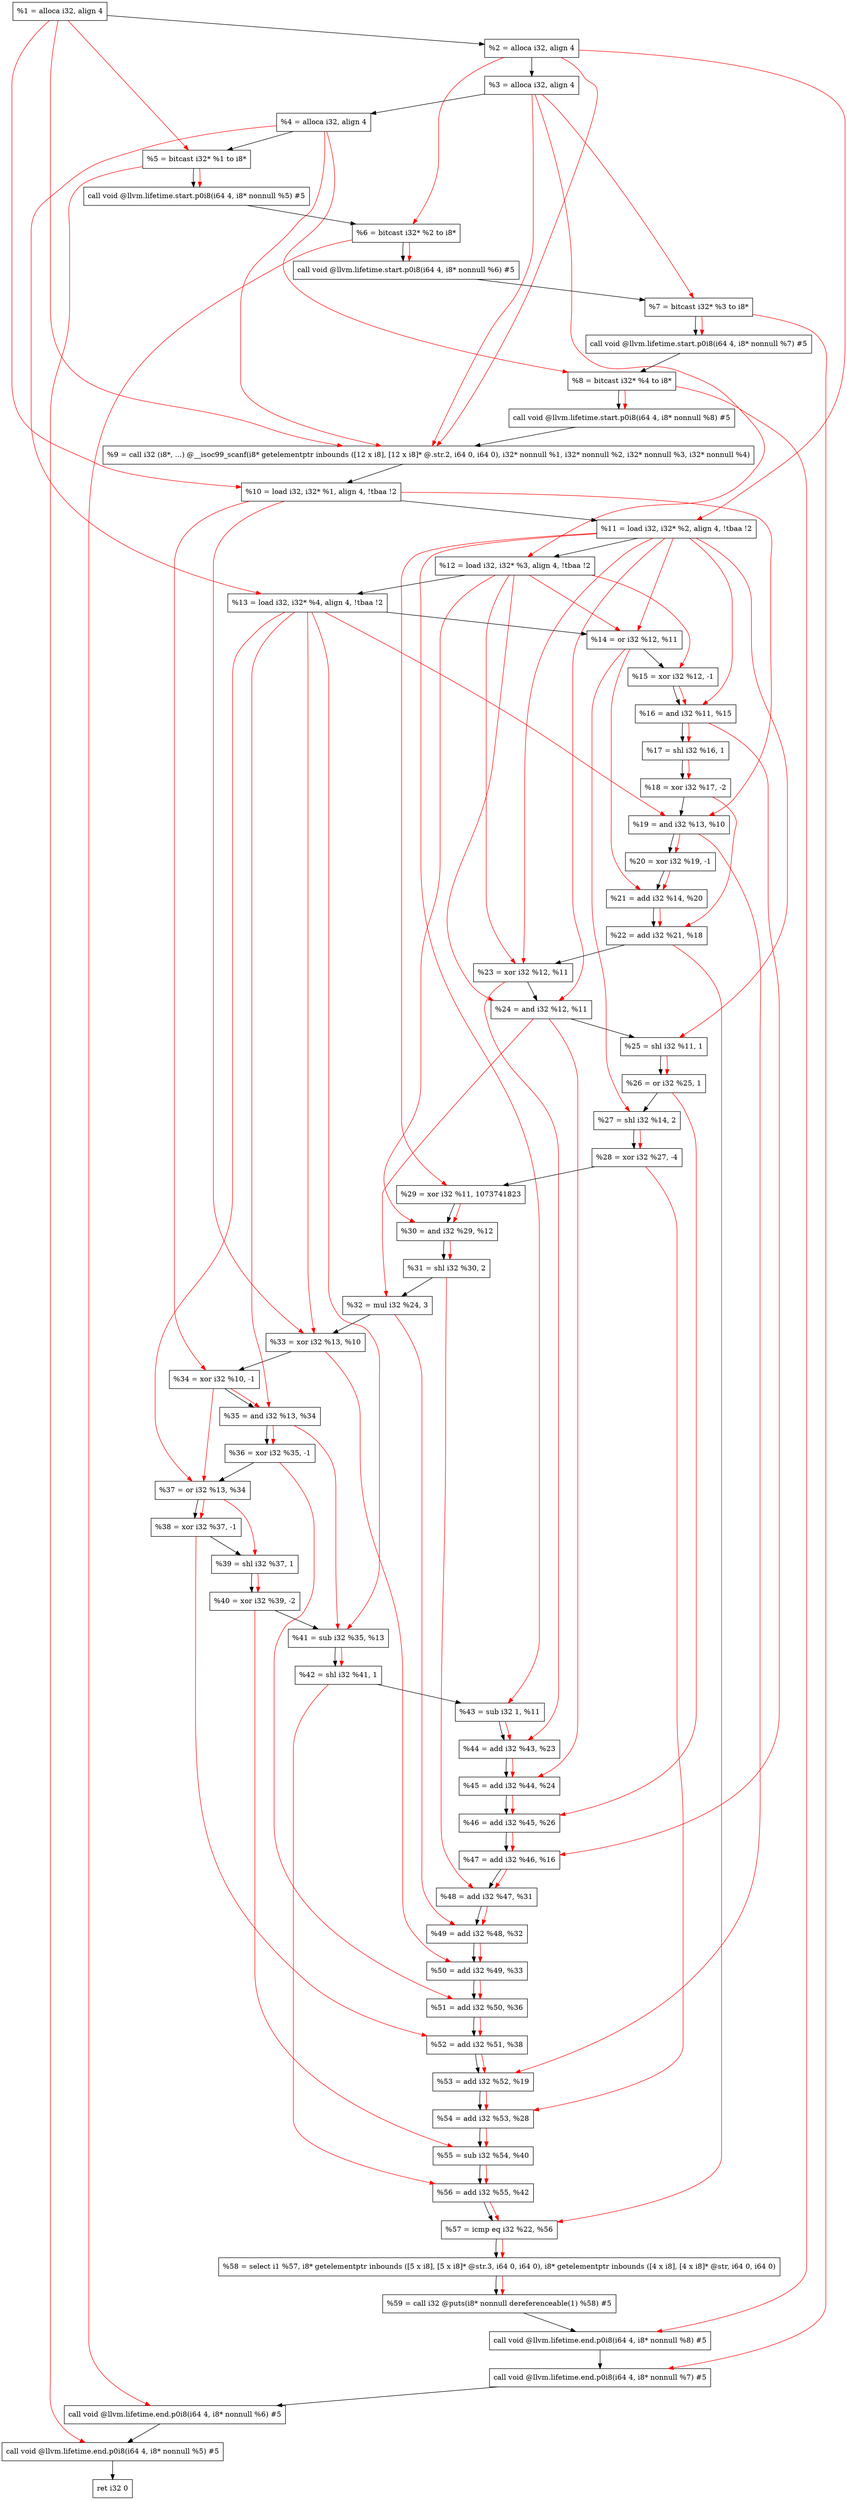 digraph "DFG for'main' function" {
	Node0x613ea8[shape=record, label="  %1 = alloca i32, align 4"];
	Node0x613f28[shape=record, label="  %2 = alloca i32, align 4"];
	Node0x613fb8[shape=record, label="  %3 = alloca i32, align 4"];
	Node0x614018[shape=record, label="  %4 = alloca i32, align 4"];
	Node0x6140c8[shape=record, label="  %5 = bitcast i32* %1 to i8*"];
	Node0x6144f8[shape=record, label="  call void @llvm.lifetime.start.p0i8(i64 4, i8* nonnull %5) #5"];
	Node0x6145d8[shape=record, label="  %6 = bitcast i32* %2 to i8*"];
	Node0x6146d8[shape=record, label="  call void @llvm.lifetime.start.p0i8(i64 4, i8* nonnull %6) #5"];
	Node0x614798[shape=record, label="  %7 = bitcast i32* %3 to i8*"];
	Node0x614848[shape=record, label="  call void @llvm.lifetime.start.p0i8(i64 4, i8* nonnull %7) #5"];
	Node0x614908[shape=record, label="  %8 = bitcast i32* %4 to i8*"];
	Node0x6149b8[shape=record, label="  call void @llvm.lifetime.start.p0i8(i64 4, i8* nonnull %8) #5"];
	Node0x60ec10[shape=record, label="  %9 = call i32 (i8*, ...) @__isoc99_scanf(i8* getelementptr inbounds ([12 x i8], [12 x i8]* @.str.2, i64 0, i64 0), i32* nonnull %1, i32* nonnull %2, i32* nonnull %3, i32* nonnull %4)"];
	Node0x614bb8[shape=record, label="  %10 = load i32, i32* %1, align 4, !tbaa !2"];
	Node0x615b28[shape=record, label="  %11 = load i32, i32* %2, align 4, !tbaa !2"];
	Node0x616198[shape=record, label="  %12 = load i32, i32* %3, align 4, !tbaa !2"];
	Node0x6161f8[shape=record, label="  %13 = load i32, i32* %4, align 4, !tbaa !2"];
	Node0x616270[shape=record, label="  %14 = or i32 %12, %11"];
	Node0x6162e0[shape=record, label="  %15 = xor i32 %12, -1"];
	Node0x616350[shape=record, label="  %16 = and i32 %11, %15"];
	Node0x6163c0[shape=record, label="  %17 = shl i32 %16, 1"];
	Node0x616430[shape=record, label="  %18 = xor i32 %17, -2"];
	Node0x6164a0[shape=record, label="  %19 = and i32 %13, %10"];
	Node0x616510[shape=record, label="  %20 = xor i32 %19, -1"];
	Node0x616580[shape=record, label="  %21 = add i32 %14, %20"];
	Node0x6165f0[shape=record, label="  %22 = add i32 %21, %18"];
	Node0x616660[shape=record, label="  %23 = xor i32 %12, %11"];
	Node0x6166d0[shape=record, label="  %24 = and i32 %12, %11"];
	Node0x616740[shape=record, label="  %25 = shl i32 %11, 1"];
	Node0x6167b0[shape=record, label="  %26 = or i32 %25, 1"];
	Node0x616820[shape=record, label="  %27 = shl i32 %14, 2"];
	Node0x616890[shape=record, label="  %28 = xor i32 %27, -4"];
	Node0x616900[shape=record, label="  %29 = xor i32 %11, 1073741823"];
	Node0x616970[shape=record, label="  %30 = and i32 %29, %12"];
	Node0x6169e0[shape=record, label="  %31 = shl i32 %30, 2"];
	Node0x616a50[shape=record, label="  %32 = mul i32 %24, 3"];
	Node0x616ac0[shape=record, label="  %33 = xor i32 %13, %10"];
	Node0x616b30[shape=record, label="  %34 = xor i32 %10, -1"];
	Node0x616ba0[shape=record, label="  %35 = and i32 %13, %34"];
	Node0x616c10[shape=record, label="  %36 = xor i32 %35, -1"];
	Node0x616c80[shape=record, label="  %37 = or i32 %13, %34"];
	Node0x616cf0[shape=record, label="  %38 = xor i32 %37, -1"];
	Node0x616d60[shape=record, label="  %39 = shl i32 %37, 1"];
	Node0x616dd0[shape=record, label="  %40 = xor i32 %39, -2"];
	Node0x616e40[shape=record, label="  %41 = sub i32 %35, %13"];
	Node0x616eb0[shape=record, label="  %42 = shl i32 %41, 1"];
	Node0x616f20[shape=record, label="  %43 = sub i32 1, %11"];
	Node0x616f90[shape=record, label="  %44 = add i32 %43, %23"];
	Node0x617000[shape=record, label="  %45 = add i32 %44, %24"];
	Node0x617070[shape=record, label="  %46 = add i32 %45, %26"];
	Node0x6170e0[shape=record, label="  %47 = add i32 %46, %16"];
	Node0x617150[shape=record, label="  %48 = add i32 %47, %31"];
	Node0x6171c0[shape=record, label="  %49 = add i32 %48, %32"];
	Node0x617230[shape=record, label="  %50 = add i32 %49, %33"];
	Node0x6172a0[shape=record, label="  %51 = add i32 %50, %36"];
	Node0x617310[shape=record, label="  %52 = add i32 %51, %38"];
	Node0x617380[shape=record, label="  %53 = add i32 %52, %19"];
	Node0x6173f0[shape=record, label="  %54 = add i32 %53, %28"];
	Node0x617460[shape=record, label="  %55 = sub i32 %54, %40"];
	Node0x6174d0[shape=record, label="  %56 = add i32 %55, %42"];
	Node0x617540[shape=record, label="  %57 = icmp eq i32 %22, %56"];
	Node0x5b38b8[shape=record, label="  %58 = select i1 %57, i8* getelementptr inbounds ([5 x i8], [5 x i8]* @str.3, i64 0, i64 0), i8* getelementptr inbounds ([4 x i8], [4 x i8]* @str, i64 0, i64 0)"];
	Node0x6175d0[shape=record, label="  %59 = call i32 @puts(i8* nonnull dereferenceable(1) %58) #5"];
	Node0x617878[shape=record, label="  call void @llvm.lifetime.end.p0i8(i64 4, i8* nonnull %8) #5"];
	Node0x6179d8[shape=record, label="  call void @llvm.lifetime.end.p0i8(i64 4, i8* nonnull %7) #5"];
	Node0x617ae8[shape=record, label="  call void @llvm.lifetime.end.p0i8(i64 4, i8* nonnull %6) #5"];
	Node0x617bf8[shape=record, label="  call void @llvm.lifetime.end.p0i8(i64 4, i8* nonnull %5) #5"];
	Node0x617cb8[shape=record, label="  ret i32 0"];
	Node0x613ea8 -> Node0x613f28;
	Node0x613f28 -> Node0x613fb8;
	Node0x613fb8 -> Node0x614018;
	Node0x614018 -> Node0x6140c8;
	Node0x6140c8 -> Node0x6144f8;
	Node0x6144f8 -> Node0x6145d8;
	Node0x6145d8 -> Node0x6146d8;
	Node0x6146d8 -> Node0x614798;
	Node0x614798 -> Node0x614848;
	Node0x614848 -> Node0x614908;
	Node0x614908 -> Node0x6149b8;
	Node0x6149b8 -> Node0x60ec10;
	Node0x60ec10 -> Node0x614bb8;
	Node0x614bb8 -> Node0x615b28;
	Node0x615b28 -> Node0x616198;
	Node0x616198 -> Node0x6161f8;
	Node0x6161f8 -> Node0x616270;
	Node0x616270 -> Node0x6162e0;
	Node0x6162e0 -> Node0x616350;
	Node0x616350 -> Node0x6163c0;
	Node0x6163c0 -> Node0x616430;
	Node0x616430 -> Node0x6164a0;
	Node0x6164a0 -> Node0x616510;
	Node0x616510 -> Node0x616580;
	Node0x616580 -> Node0x6165f0;
	Node0x6165f0 -> Node0x616660;
	Node0x616660 -> Node0x6166d0;
	Node0x6166d0 -> Node0x616740;
	Node0x616740 -> Node0x6167b0;
	Node0x6167b0 -> Node0x616820;
	Node0x616820 -> Node0x616890;
	Node0x616890 -> Node0x616900;
	Node0x616900 -> Node0x616970;
	Node0x616970 -> Node0x6169e0;
	Node0x6169e0 -> Node0x616a50;
	Node0x616a50 -> Node0x616ac0;
	Node0x616ac0 -> Node0x616b30;
	Node0x616b30 -> Node0x616ba0;
	Node0x616ba0 -> Node0x616c10;
	Node0x616c10 -> Node0x616c80;
	Node0x616c80 -> Node0x616cf0;
	Node0x616cf0 -> Node0x616d60;
	Node0x616d60 -> Node0x616dd0;
	Node0x616dd0 -> Node0x616e40;
	Node0x616e40 -> Node0x616eb0;
	Node0x616eb0 -> Node0x616f20;
	Node0x616f20 -> Node0x616f90;
	Node0x616f90 -> Node0x617000;
	Node0x617000 -> Node0x617070;
	Node0x617070 -> Node0x6170e0;
	Node0x6170e0 -> Node0x617150;
	Node0x617150 -> Node0x6171c0;
	Node0x6171c0 -> Node0x617230;
	Node0x617230 -> Node0x6172a0;
	Node0x6172a0 -> Node0x617310;
	Node0x617310 -> Node0x617380;
	Node0x617380 -> Node0x6173f0;
	Node0x6173f0 -> Node0x617460;
	Node0x617460 -> Node0x6174d0;
	Node0x6174d0 -> Node0x617540;
	Node0x617540 -> Node0x5b38b8;
	Node0x5b38b8 -> Node0x6175d0;
	Node0x6175d0 -> Node0x617878;
	Node0x617878 -> Node0x6179d8;
	Node0x6179d8 -> Node0x617ae8;
	Node0x617ae8 -> Node0x617bf8;
	Node0x617bf8 -> Node0x617cb8;
edge [color=red]
	Node0x613ea8 -> Node0x6140c8;
	Node0x6140c8 -> Node0x6144f8;
	Node0x613f28 -> Node0x6145d8;
	Node0x6145d8 -> Node0x6146d8;
	Node0x613fb8 -> Node0x614798;
	Node0x614798 -> Node0x614848;
	Node0x614018 -> Node0x614908;
	Node0x614908 -> Node0x6149b8;
	Node0x613ea8 -> Node0x60ec10;
	Node0x613f28 -> Node0x60ec10;
	Node0x613fb8 -> Node0x60ec10;
	Node0x614018 -> Node0x60ec10;
	Node0x613ea8 -> Node0x614bb8;
	Node0x613f28 -> Node0x615b28;
	Node0x613fb8 -> Node0x616198;
	Node0x614018 -> Node0x6161f8;
	Node0x616198 -> Node0x616270;
	Node0x615b28 -> Node0x616270;
	Node0x616198 -> Node0x6162e0;
	Node0x615b28 -> Node0x616350;
	Node0x6162e0 -> Node0x616350;
	Node0x616350 -> Node0x6163c0;
	Node0x6163c0 -> Node0x616430;
	Node0x6161f8 -> Node0x6164a0;
	Node0x614bb8 -> Node0x6164a0;
	Node0x6164a0 -> Node0x616510;
	Node0x616270 -> Node0x616580;
	Node0x616510 -> Node0x616580;
	Node0x616580 -> Node0x6165f0;
	Node0x616430 -> Node0x6165f0;
	Node0x616198 -> Node0x616660;
	Node0x615b28 -> Node0x616660;
	Node0x616198 -> Node0x6166d0;
	Node0x615b28 -> Node0x6166d0;
	Node0x615b28 -> Node0x616740;
	Node0x616740 -> Node0x6167b0;
	Node0x616270 -> Node0x616820;
	Node0x616820 -> Node0x616890;
	Node0x615b28 -> Node0x616900;
	Node0x616900 -> Node0x616970;
	Node0x616198 -> Node0x616970;
	Node0x616970 -> Node0x6169e0;
	Node0x6166d0 -> Node0x616a50;
	Node0x6161f8 -> Node0x616ac0;
	Node0x614bb8 -> Node0x616ac0;
	Node0x614bb8 -> Node0x616b30;
	Node0x6161f8 -> Node0x616ba0;
	Node0x616b30 -> Node0x616ba0;
	Node0x616ba0 -> Node0x616c10;
	Node0x6161f8 -> Node0x616c80;
	Node0x616b30 -> Node0x616c80;
	Node0x616c80 -> Node0x616cf0;
	Node0x616c80 -> Node0x616d60;
	Node0x616d60 -> Node0x616dd0;
	Node0x616ba0 -> Node0x616e40;
	Node0x6161f8 -> Node0x616e40;
	Node0x616e40 -> Node0x616eb0;
	Node0x615b28 -> Node0x616f20;
	Node0x616f20 -> Node0x616f90;
	Node0x616660 -> Node0x616f90;
	Node0x616f90 -> Node0x617000;
	Node0x6166d0 -> Node0x617000;
	Node0x617000 -> Node0x617070;
	Node0x6167b0 -> Node0x617070;
	Node0x617070 -> Node0x6170e0;
	Node0x616350 -> Node0x6170e0;
	Node0x6170e0 -> Node0x617150;
	Node0x6169e0 -> Node0x617150;
	Node0x617150 -> Node0x6171c0;
	Node0x616a50 -> Node0x6171c0;
	Node0x6171c0 -> Node0x617230;
	Node0x616ac0 -> Node0x617230;
	Node0x617230 -> Node0x6172a0;
	Node0x616c10 -> Node0x6172a0;
	Node0x6172a0 -> Node0x617310;
	Node0x616cf0 -> Node0x617310;
	Node0x617310 -> Node0x617380;
	Node0x6164a0 -> Node0x617380;
	Node0x617380 -> Node0x6173f0;
	Node0x616890 -> Node0x6173f0;
	Node0x6173f0 -> Node0x617460;
	Node0x616dd0 -> Node0x617460;
	Node0x617460 -> Node0x6174d0;
	Node0x616eb0 -> Node0x6174d0;
	Node0x6165f0 -> Node0x617540;
	Node0x6174d0 -> Node0x617540;
	Node0x617540 -> Node0x5b38b8;
	Node0x5b38b8 -> Node0x6175d0;
	Node0x614908 -> Node0x617878;
	Node0x614798 -> Node0x6179d8;
	Node0x6145d8 -> Node0x617ae8;
	Node0x6140c8 -> Node0x617bf8;
}
